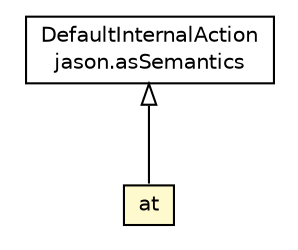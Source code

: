 #!/usr/local/bin/dot
#
# Class diagram 
# Generated by UMLGraph version R5_6 (http://www.umlgraph.org/)
#

digraph G {
	edge [fontname="Helvetica",fontsize=10,labelfontname="Helvetica",labelfontsize=10];
	node [fontname="Helvetica",fontsize=10,shape=plaintext];
	nodesep=0.25;
	ranksep=0.5;
	// jason.asSemantics.DefaultInternalAction
	c76706 [label=<<table title="jason.asSemantics.DefaultInternalAction" border="0" cellborder="1" cellspacing="0" cellpadding="2" port="p" href="../asSemantics/DefaultInternalAction.html">
		<tr><td><table border="0" cellspacing="0" cellpadding="1">
<tr><td align="center" balign="center"> DefaultInternalAction </td></tr>
<tr><td align="center" balign="center"> jason.asSemantics </td></tr>
		</table></td></tr>
		</table>>, URL="../asSemantics/DefaultInternalAction.html", fontname="Helvetica", fontcolor="black", fontsize=10.0];
	// jason.stdlib.at
	c76979 [label=<<table title="jason.stdlib.at" border="0" cellborder="1" cellspacing="0" cellpadding="2" port="p" bgcolor="lemonChiffon" href="./at.html">
		<tr><td><table border="0" cellspacing="0" cellpadding="1">
<tr><td align="center" balign="center"> at </td></tr>
		</table></td></tr>
		</table>>, URL="./at.html", fontname="Helvetica", fontcolor="black", fontsize=10.0];
	//jason.stdlib.at extends jason.asSemantics.DefaultInternalAction
	c76706:p -> c76979:p [dir=back,arrowtail=empty];
}

